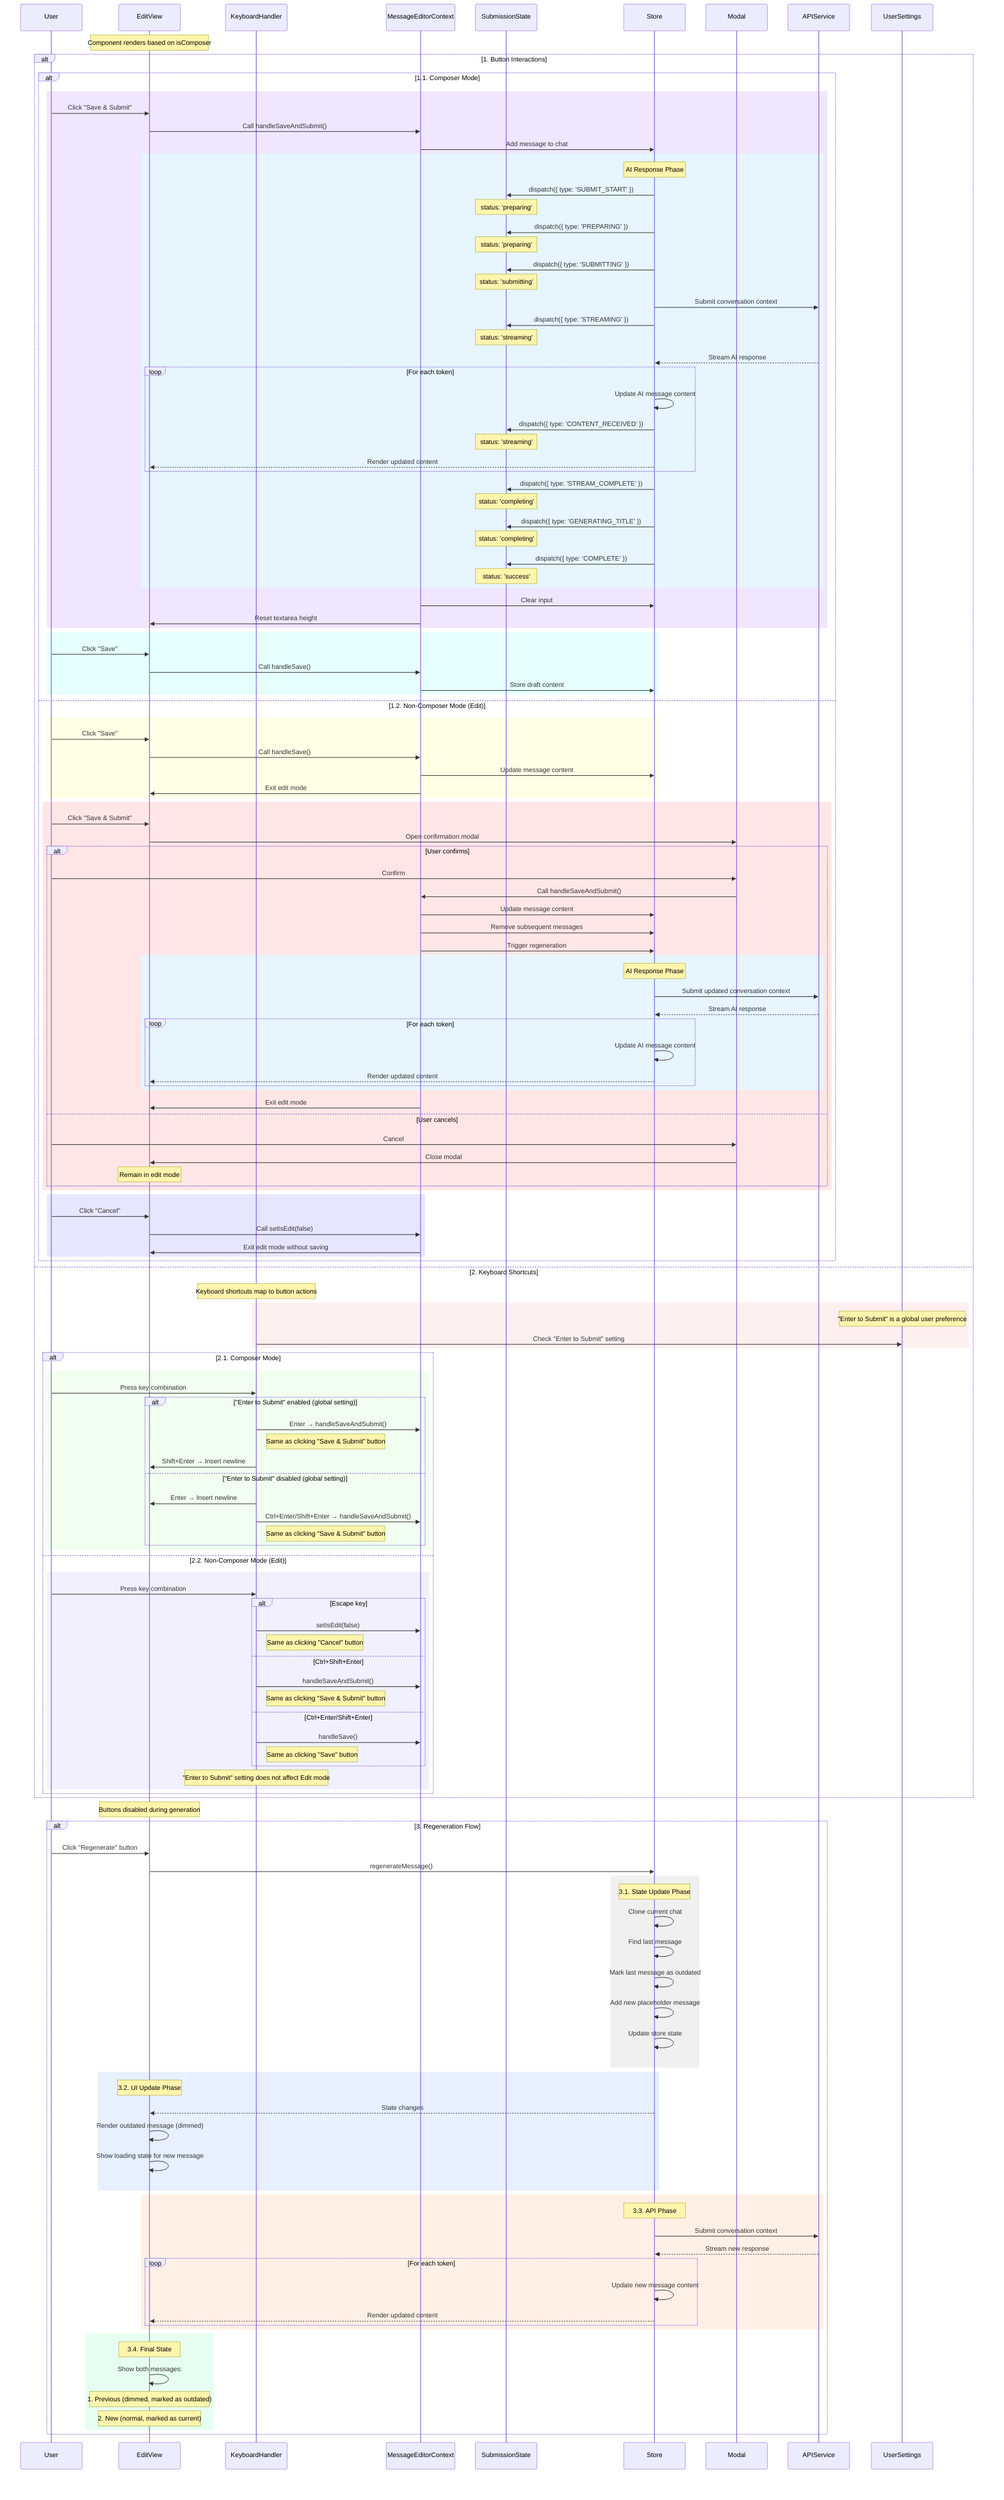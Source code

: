 sequenceDiagram
    participant User
    participant EditView
    participant KeyboardHandler
    participant MessageEditorContext
    participant SubmissionState
    participant Store
    participant Modal
    participant APIService
    participant UserSettings

    Note over EditView: Component renders based on isComposer

    alt 1. Button Interactions
        alt 1.1. Composer Mode
            rect rgb(240,230,255)
                User->>EditView: Click "Save & Submit"
                EditView->>MessageEditorContext: Call handleSaveAndSubmit()
                MessageEditorContext->>Store: Add message to chat
                
                rect rgb(230,245,255)
                    Note over Store: AI Response Phase
                    
                    Store->>SubmissionState: dispatch({ type: 'SUBMIT_START' })
                    Note over SubmissionState: status: 'preparing'
                    
                    Store->>SubmissionState: dispatch({ type: 'PREPARING' })
                    Note over SubmissionState: status: 'preparing'
                    
                    Store->>SubmissionState: dispatch({ type: 'SUBMITTING' })
                    Note over SubmissionState: status: 'submitting'
                    
                    Store->>APIService: Submit conversation context
                    
                    Store->>SubmissionState: dispatch({ type: 'STREAMING' })
                    Note over SubmissionState: status: 'streaming'
                    
                    APIService-->>Store: Stream AI response
                    
                    loop For each token
                        Store->>Store: Update AI message content
                        Store->>SubmissionState: dispatch({ type: 'CONTENT_RECEIVED' })
                        Note over SubmissionState: status: 'streaming'
                        Store-->>EditView: Render updated content
                    end
                    
                    Store->>SubmissionState: dispatch({ type: 'STREAM_COMPLETE' })
                    Note over SubmissionState: status: 'completing'
                    
                    Store->>SubmissionState: dispatch({ type: 'GENERATING_TITLE' })
                    Note over SubmissionState: status: 'completing'
                    
                    Store->>SubmissionState: dispatch({ type: 'COMPLETE' })
                    Note over SubmissionState: status: 'success'
                end
                
                MessageEditorContext->>Store: Clear input
                MessageEditorContext->>EditView: Reset textarea height
            end

            rect rgb(230,255,255)
                User->>EditView: Click "Save"
                EditView->>MessageEditorContext: Call handleSave()
                MessageEditorContext->>Store: Store draft content
            end
        else 1.2. Non-Composer Mode (Edit)
            rect rgb(255,255,230)
                User->>EditView: Click "Save"
                EditView->>MessageEditorContext: Call handleSave()
                MessageEditorContext->>Store: Update message content
                MessageEditorContext->>EditView: Exit edit mode
            end

            rect rgb(255,230,230)
                User->>EditView: Click "Save & Submit"
                EditView->>Modal: Open confirmation modal
                
                alt User confirms
                    User->>Modal: Confirm
                    Modal->>MessageEditorContext: Call handleSaveAndSubmit()
                    MessageEditorContext->>Store: Update message content
                    MessageEditorContext->>Store: Remove subsequent messages
                    MessageEditorContext->>Store: Trigger regeneration
                    
                    rect rgb(230,245,255)
                        Note over Store: AI Response Phase
                        Store->>APIService: Submit updated conversation context
                        APIService-->>Store: Stream AI response
                        
                        loop For each token
                            Store->>Store: Update AI message content
                            Store-->>EditView: Render updated content
                        end
                    end
                    
                    MessageEditorContext->>EditView: Exit edit mode
                else User cancels
                    User->>Modal: Cancel
                    Modal->>EditView: Close modal
                    Note over EditView: Remain in edit mode
                end
            end

            rect rgb(230,230,255)
                User->>EditView: Click "Cancel"
                EditView->>MessageEditorContext: Call setIsEdit(false)
                MessageEditorContext->>EditView: Exit edit mode without saving
            end
        end
    else 2. Keyboard Shortcuts
        Note over KeyboardHandler: Keyboard shortcuts map to button actions
        
        rect rgb(255,240,240)
            Note over UserSettings: "Enter to Submit" is a global user preference
            KeyboardHandler->>UserSettings: Check "Enter to Submit" setting
        end
        
        alt 2.1. Composer Mode
            rect rgb(240,255,240)
                User->>KeyboardHandler: Press key combination
                
                alt "Enter to Submit" enabled (global setting)
                    KeyboardHandler->>MessageEditorContext: Enter → handleSaveAndSubmit()
                    Note right of KeyboardHandler: Same as clicking "Save & Submit" button
                    
                    KeyboardHandler->>EditView: Shift+Enter → Insert newline
                else "Enter to Submit" disabled (global setting)
                    KeyboardHandler->>EditView: Enter → Insert newline
                    
                    KeyboardHandler->>MessageEditorContext: Ctrl+Enter/Shift+Enter → handleSaveAndSubmit()
                    Note right of KeyboardHandler: Same as clicking "Save & Submit" button
                end
            end
        else 2.2. Non-Composer Mode (Edit)
            rect rgb(240,240,255)
                User->>KeyboardHandler: Press key combination
                
                alt Escape key
                    KeyboardHandler->>MessageEditorContext: setIsEdit(false)
                    Note right of KeyboardHandler: Same as clicking "Cancel" button
                else Ctrl+Shift+Enter
                    KeyboardHandler->>MessageEditorContext: handleSaveAndSubmit()
                    Note right of KeyboardHandler: Same as clicking "Save & Submit" button
                else Ctrl+Enter/Shift+Enter
                    KeyboardHandler->>MessageEditorContext: handleSave()
                    Note right of KeyboardHandler: Same as clicking "Save" button
                end
                
                Note over KeyboardHandler: "Enter to Submit" setting does not affect Edit mode
            end
        end
    end

    Note over EditView: Buttons disabled during generation

    alt 3. Regeneration Flow
        User->>EditView: Click "Regenerate" button
        EditView->>Store: regenerateMessage()
        
        rect rgb(240,240,240)
            Note over Store: 3.1. State Update Phase
            Store->>Store: Clone current chat
            Store->>Store: Find last message
            Store->>Store: Mark last message as outdated
            Store->>Store: Add new placeholder message
            Store->>Store: Update store state
        end
        
        rect rgb(230,240,255)
            Note over EditView: 3.2. UI Update Phase
            Store-->>EditView: State changes
            EditView->>EditView: Render outdated message (dimmed)
            EditView->>EditView: Show loading state for new message
        end
        
        rect rgb(255,240,230)
            Note over Store: 3.3. API Phase
            Store->>APIService: Submit conversation context
            APIService-->>Store: Stream new response
            
            loop For each token
                Store->>Store: Update new message content
                Store-->>EditView: Render updated content
            end
        end
        
        rect rgb(230,255,240)
            Note over EditView: 3.4. Final State
            EditView->>EditView: Show both messages:
            Note over EditView: 1. Previous (dimmed, marked as outdated)
            Note over EditView: 2. New (normal, marked as current)
        end
    end
